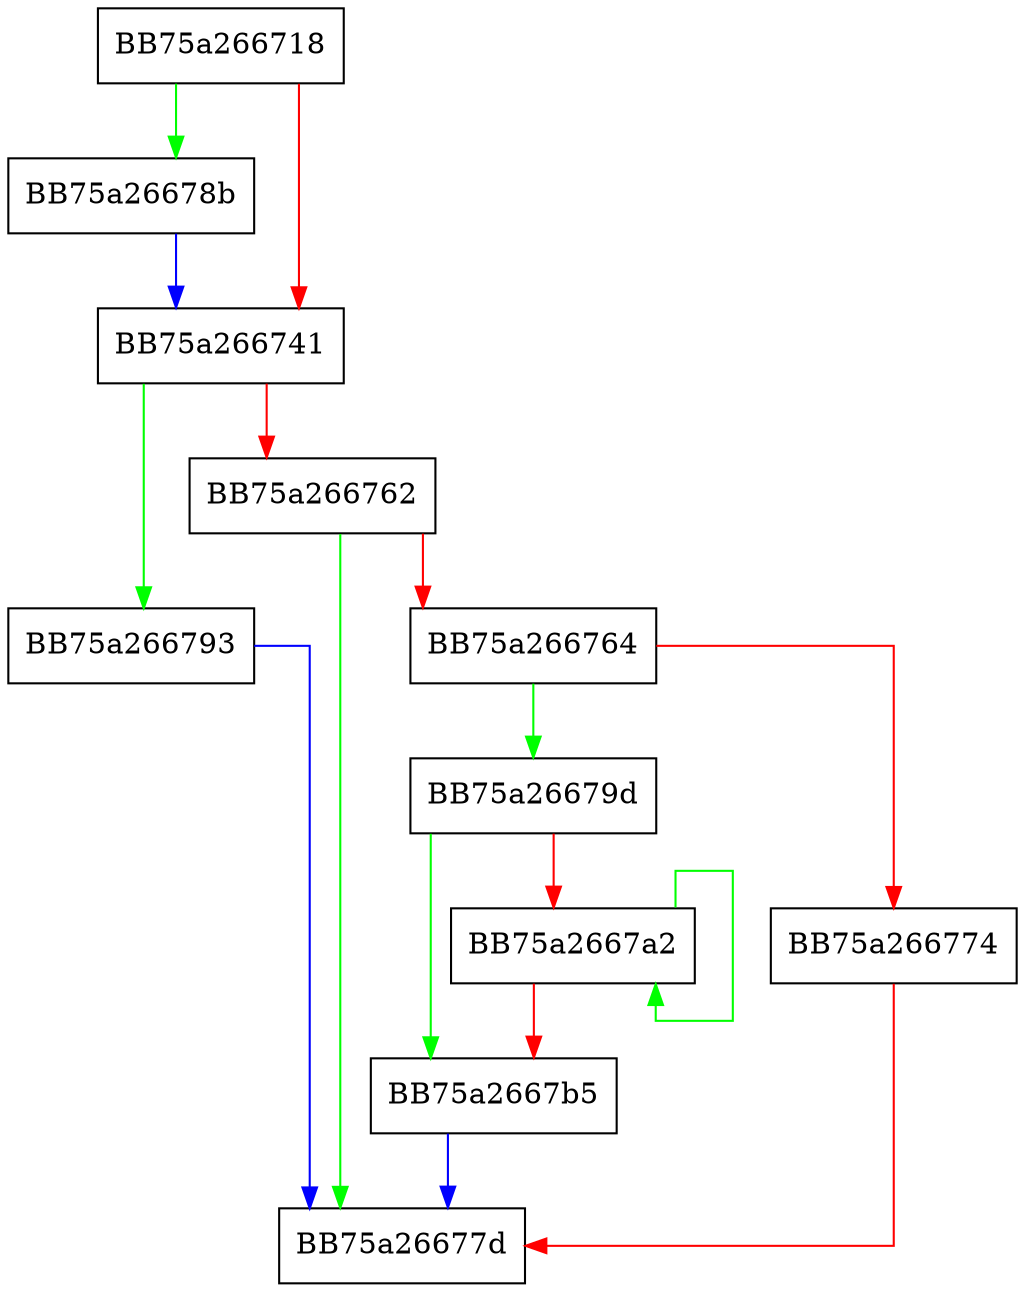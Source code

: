 digraph Cluster {
  node [shape="box"];
  graph [splines=ortho];
  BB75a266718 -> BB75a26678b [color="green"];
  BB75a266718 -> BB75a266741 [color="red"];
  BB75a266741 -> BB75a266793 [color="green"];
  BB75a266741 -> BB75a266762 [color="red"];
  BB75a266762 -> BB75a26677d [color="green"];
  BB75a266762 -> BB75a266764 [color="red"];
  BB75a266764 -> BB75a26679d [color="green"];
  BB75a266764 -> BB75a266774 [color="red"];
  BB75a266774 -> BB75a26677d [color="red"];
  BB75a26678b -> BB75a266741 [color="blue"];
  BB75a266793 -> BB75a26677d [color="blue"];
  BB75a26679d -> BB75a2667b5 [color="green"];
  BB75a26679d -> BB75a2667a2 [color="red"];
  BB75a2667a2 -> BB75a2667a2 [color="green"];
  BB75a2667a2 -> BB75a2667b5 [color="red"];
  BB75a2667b5 -> BB75a26677d [color="blue"];
}